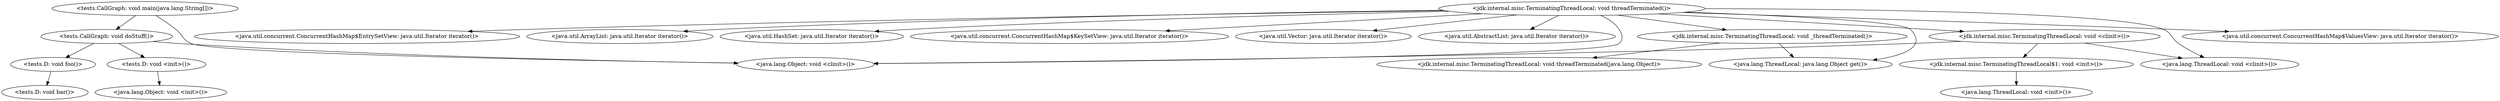 digraph "callgraph" {
    "<tests.CallGraph: void main(java.lang.String[])>";
    "<java.lang.Object: void <clinit>()>";
    "<tests.CallGraph: void main(java.lang.String[])>"->"<java.lang.Object: void <clinit>()>";
    "<tests.CallGraph: void doStuff()>";
    "<tests.CallGraph: void main(java.lang.String[])>"->"<tests.CallGraph: void doStuff()>";
    "<tests.CallGraph: void doStuff()>"->"<java.lang.Object: void <clinit>()>";
    "<tests.D: void foo()>";
    "<tests.CallGraph: void doStuff()>"->"<tests.D: void foo()>";
    "<tests.D: void <init>()>";
    "<tests.CallGraph: void doStuff()>"->"<tests.D: void <init>()>";
    "<java.lang.Object: void <init>()>";
    "<tests.D: void <init>()>"->"<java.lang.Object: void <init>()>";
    "<tests.D: void bar()>";
    "<tests.D: void foo()>"->"<tests.D: void bar()>";
    "<jdk.internal.misc.TerminatingThreadLocal: void threadTerminated()>";
    "<jdk.internal.misc.TerminatingThreadLocal: void <clinit>()>";
    "<jdk.internal.misc.TerminatingThreadLocal: void threadTerminated()>"->"<jdk.internal.misc.TerminatingThreadLocal: void <clinit>()>";
    "<jdk.internal.misc.TerminatingThreadLocal: void _threadTerminated()>";
    "<jdk.internal.misc.TerminatingThreadLocal: void threadTerminated()>"->"<jdk.internal.misc.TerminatingThreadLocal: void _threadTerminated()>";
    "<java.util.concurrent.ConcurrentHashMap$ValuesView: java.util.Iterator iterator()>";
    "<jdk.internal.misc.TerminatingThreadLocal: void threadTerminated()>"->"<java.util.concurrent.ConcurrentHashMap$ValuesView: java.util.Iterator iterator()>";
    "<java.util.concurrent.ConcurrentHashMap$EntrySetView: java.util.Iterator iterator()>";
    "<jdk.internal.misc.TerminatingThreadLocal: void threadTerminated()>"->"<java.util.concurrent.ConcurrentHashMap$EntrySetView: java.util.Iterator iterator()>";
    "<java.util.ArrayList: java.util.Iterator iterator()>";
    "<jdk.internal.misc.TerminatingThreadLocal: void threadTerminated()>"->"<java.util.ArrayList: java.util.Iterator iterator()>";
    "<java.util.HashSet: java.util.Iterator iterator()>";
    "<jdk.internal.misc.TerminatingThreadLocal: void threadTerminated()>"->"<java.util.HashSet: java.util.Iterator iterator()>";
    "<java.util.concurrent.ConcurrentHashMap$KeySetView: java.util.Iterator iterator()>";
    "<jdk.internal.misc.TerminatingThreadLocal: void threadTerminated()>"->"<java.util.concurrent.ConcurrentHashMap$KeySetView: java.util.Iterator iterator()>";
    "<java.util.Vector: java.util.Iterator iterator()>";
    "<jdk.internal.misc.TerminatingThreadLocal: void threadTerminated()>"->"<java.util.Vector: java.util.Iterator iterator()>";
    "<java.util.AbstractList: java.util.Iterator iterator()>";
    "<jdk.internal.misc.TerminatingThreadLocal: void threadTerminated()>"->"<java.util.AbstractList: java.util.Iterator iterator()>";
    "<java.lang.ThreadLocal: java.lang.Object get()>";
    "<jdk.internal.misc.TerminatingThreadLocal: void threadTerminated()>"->"<java.lang.ThreadLocal: java.lang.Object get()>";
    "<java.lang.ThreadLocal: void <clinit>()>";
    "<jdk.internal.misc.TerminatingThreadLocal: void threadTerminated()>"->"<java.lang.ThreadLocal: void <clinit>()>";
    "<jdk.internal.misc.TerminatingThreadLocal: void threadTerminated()>"->"<java.lang.Object: void <clinit>()>";
    "<jdk.internal.misc.TerminatingThreadLocal: void _threadTerminated()>"->"<java.lang.ThreadLocal: java.lang.Object get()>";
    "<jdk.internal.misc.TerminatingThreadLocal: void threadTerminated(java.lang.Object)>";
    "<jdk.internal.misc.TerminatingThreadLocal: void _threadTerminated()>"->"<jdk.internal.misc.TerminatingThreadLocal: void threadTerminated(java.lang.Object)>";
    "<jdk.internal.misc.TerminatingThreadLocal: void <clinit>()>"->"<java.lang.ThreadLocal: void <clinit>()>";
    "<jdk.internal.misc.TerminatingThreadLocal$1: void <init>()>";
    "<jdk.internal.misc.TerminatingThreadLocal: void <clinit>()>"->"<jdk.internal.misc.TerminatingThreadLocal$1: void <init>()>";
    "<jdk.internal.misc.TerminatingThreadLocal: void <clinit>()>"->"<java.lang.Object: void <clinit>()>";
    "<java.lang.ThreadLocal: void <init>()>";
    "<jdk.internal.misc.TerminatingThreadLocal$1: void <init>()>"->"<java.lang.ThreadLocal: void <init>()>";
}

